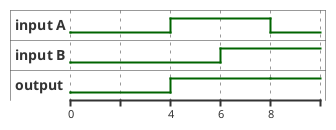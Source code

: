 0,0,0
0,1,0
4,0,1
6,1,1
8,0,0
 ~~~~ starting  C.startUml(ss);
 ~~~~ finished  C.startUml(ss);
 ~~~~ finished  C.run(ss);
 ~~~~ finished  C.enduml(ss);
@startuml
binary "input A" as W0
binary "input B" as W1
binary "output" as W6

@0
W0 is {low,high} 
W1 is {low,high} 
W6 is {low,high} 

@0
W0 is low

W1 is low

@4
W0 is high

@4
W6 is high

@6
W1 is high

@0
W6 is low

@8
W0 is low

@8
W6 is high

@enduml

